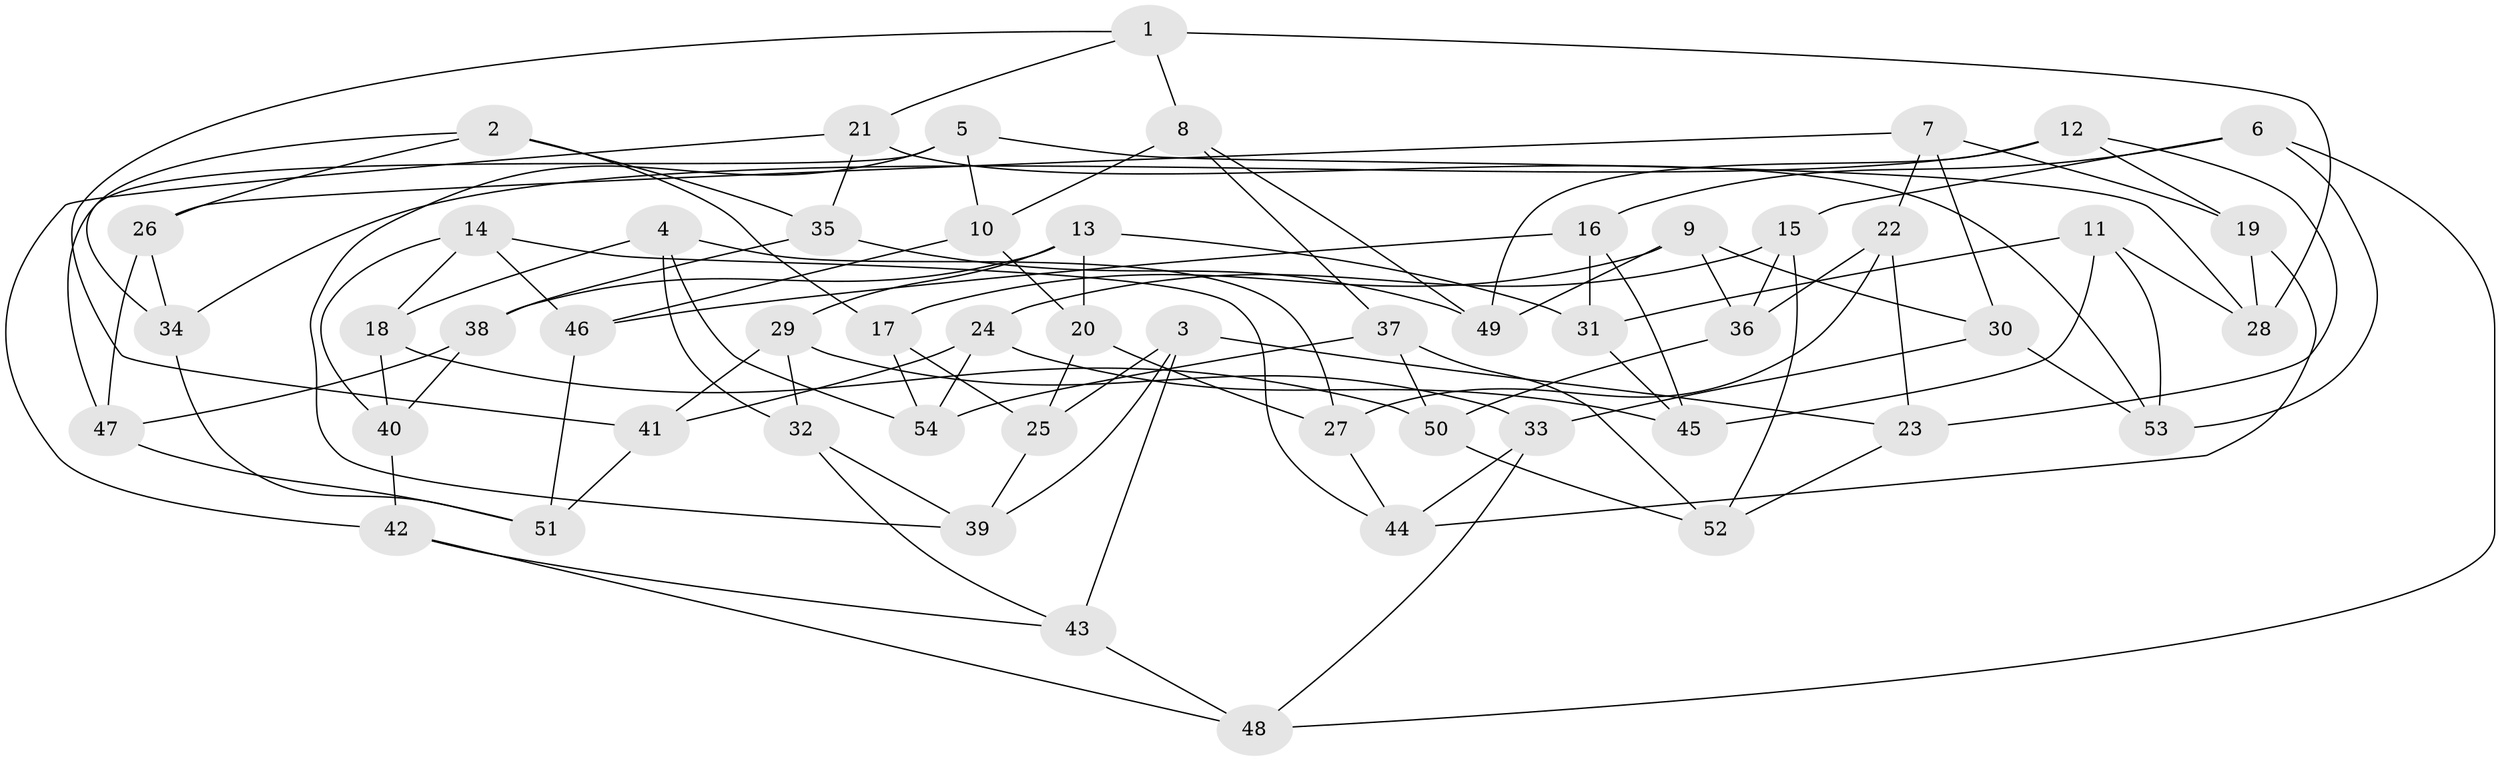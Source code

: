 // coarse degree distribution, {8: 0.09090909090909091, 9: 0.13636363636363635, 7: 0.09090909090909091, 4: 0.5909090909090909, 10: 0.045454545454545456, 3: 0.045454545454545456}
// Generated by graph-tools (version 1.1) at 2025/54/03/04/25 22:54:05]
// undirected, 54 vertices, 108 edges
graph export_dot {
  node [color=gray90,style=filled];
  1;
  2;
  3;
  4;
  5;
  6;
  7;
  8;
  9;
  10;
  11;
  12;
  13;
  14;
  15;
  16;
  17;
  18;
  19;
  20;
  21;
  22;
  23;
  24;
  25;
  26;
  27;
  28;
  29;
  30;
  31;
  32;
  33;
  34;
  35;
  36;
  37;
  38;
  39;
  40;
  41;
  42;
  43;
  44;
  45;
  46;
  47;
  48;
  49;
  50;
  51;
  52;
  53;
  54;
  1 -- 8;
  1 -- 41;
  1 -- 28;
  1 -- 21;
  2 -- 35;
  2 -- 34;
  2 -- 26;
  2 -- 17;
  3 -- 25;
  3 -- 23;
  3 -- 43;
  3 -- 39;
  4 -- 18;
  4 -- 27;
  4 -- 54;
  4 -- 32;
  5 -- 39;
  5 -- 47;
  5 -- 10;
  5 -- 28;
  6 -- 53;
  6 -- 16;
  6 -- 48;
  6 -- 15;
  7 -- 19;
  7 -- 30;
  7 -- 26;
  7 -- 22;
  8 -- 37;
  8 -- 10;
  8 -- 49;
  9 -- 36;
  9 -- 30;
  9 -- 17;
  9 -- 49;
  10 -- 20;
  10 -- 46;
  11 -- 53;
  11 -- 45;
  11 -- 31;
  11 -- 28;
  12 -- 19;
  12 -- 23;
  12 -- 49;
  12 -- 34;
  13 -- 29;
  13 -- 31;
  13 -- 20;
  13 -- 38;
  14 -- 40;
  14 -- 46;
  14 -- 18;
  14 -- 44;
  15 -- 52;
  15 -- 36;
  15 -- 24;
  16 -- 31;
  16 -- 45;
  16 -- 46;
  17 -- 54;
  17 -- 25;
  18 -- 40;
  18 -- 50;
  19 -- 44;
  19 -- 28;
  20 -- 25;
  20 -- 27;
  21 -- 53;
  21 -- 42;
  21 -- 35;
  22 -- 36;
  22 -- 27;
  22 -- 23;
  23 -- 52;
  24 -- 41;
  24 -- 45;
  24 -- 54;
  25 -- 39;
  26 -- 47;
  26 -- 34;
  27 -- 44;
  29 -- 41;
  29 -- 32;
  29 -- 33;
  30 -- 33;
  30 -- 53;
  31 -- 45;
  32 -- 43;
  32 -- 39;
  33 -- 44;
  33 -- 48;
  34 -- 51;
  35 -- 38;
  35 -- 49;
  36 -- 50;
  37 -- 52;
  37 -- 54;
  37 -- 50;
  38 -- 47;
  38 -- 40;
  40 -- 42;
  41 -- 51;
  42 -- 43;
  42 -- 48;
  43 -- 48;
  46 -- 51;
  47 -- 51;
  50 -- 52;
}
